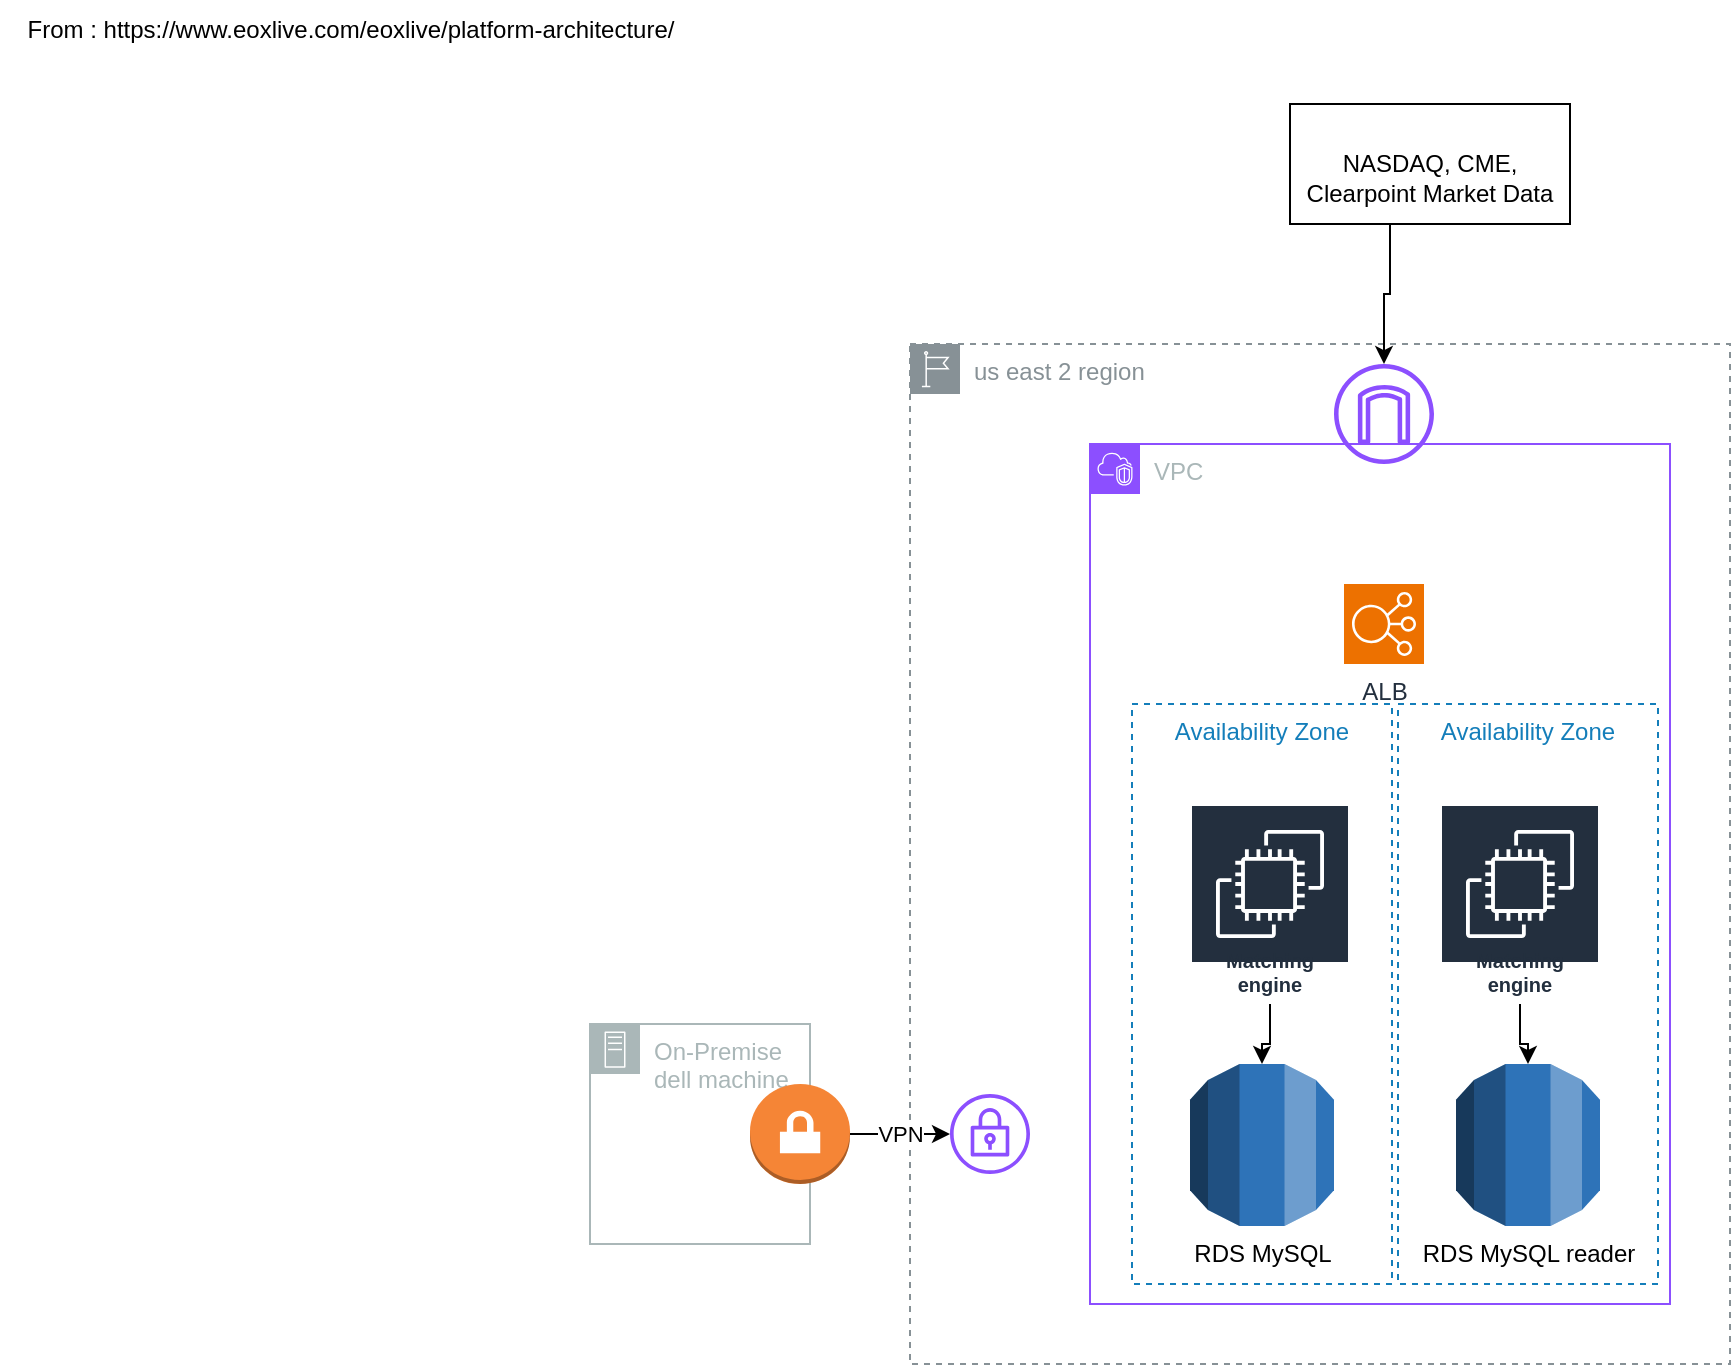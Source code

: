 <mxfile version="23.1.2" type="github">
  <diagram name="Page-1" id="vbcIbxCuB1PoPxorpxca">
    <mxGraphModel dx="2284" dy="1846" grid="1" gridSize="10" guides="1" tooltips="1" connect="1" arrows="1" fold="1" page="1" pageScale="1" pageWidth="850" pageHeight="1100" math="0" shadow="0">
      <root>
        <mxCell id="0" />
        <mxCell id="1" parent="0" />
        <mxCell id="Zn9wi0Xc4JewI4kYj6-b-12" value="Availability Zone" style="fillColor=none;strokeColor=#147EBA;dashed=1;verticalAlign=top;fontStyle=0;fontColor=#147EBA;whiteSpace=wrap;html=1;" vertex="1" parent="1">
          <mxGeometry x="324" y="20" width="130" height="290" as="geometry" />
        </mxCell>
        <mxCell id="Zn9wi0Xc4JewI4kYj6-b-13" value="Availability Zone" style="fillColor=none;strokeColor=#147EBA;dashed=1;verticalAlign=top;fontStyle=0;fontColor=#147EBA;whiteSpace=wrap;html=1;" vertex="1" parent="1">
          <mxGeometry x="191" y="20" width="130" height="290" as="geometry" />
        </mxCell>
        <mxCell id="Zn9wi0Xc4JewI4kYj6-b-7" value="us east 2 region&lt;span style=&quot;white-space: pre;&quot;&gt;&#x9;&lt;/span&gt;" style="sketch=0;outlineConnect=0;gradientColor=none;html=1;whiteSpace=wrap;fontSize=12;fontStyle=0;shape=mxgraph.aws4.group;grIcon=mxgraph.aws4.group_region;strokeColor=#879196;fillColor=none;verticalAlign=top;align=left;spacingLeft=30;fontColor=#879196;dashed=1;" vertex="1" parent="1">
          <mxGeometry x="80" y="-160" width="410" height="510" as="geometry" />
        </mxCell>
        <mxCell id="Zn9wi0Xc4JewI4kYj6-b-1" value="RDS MySQL" style="outlineConnect=0;dashed=0;verticalLabelPosition=bottom;verticalAlign=top;align=center;html=1;shape=mxgraph.aws3.rds;fillColor=#2E73B8;gradientColor=none;" vertex="1" parent="1">
          <mxGeometry x="220" y="200" width="72" height="81" as="geometry" />
        </mxCell>
        <mxCell id="Zn9wi0Xc4JewI4kYj6-b-3" value="RDS MySQL reader" style="outlineConnect=0;dashed=0;verticalLabelPosition=bottom;verticalAlign=top;align=center;html=1;shape=mxgraph.aws3.rds;fillColor=#2E73B8;gradientColor=none;" vertex="1" parent="1">
          <mxGeometry x="353" y="200" width="72" height="81" as="geometry" />
        </mxCell>
        <mxCell id="Zn9wi0Xc4JewI4kYj6-b-4" value="On-Premise dell machine" style="sketch=0;outlineConnect=0;gradientColor=none;html=1;whiteSpace=wrap;fontSize=12;fontStyle=0;shape=mxgraph.aws4.group;grIcon=mxgraph.aws4.group_on_premise;strokeColor=#AAB7B8;fillColor=none;verticalAlign=top;align=left;spacingLeft=30;fontColor=#AAB7B8;dashed=0;" vertex="1" parent="1">
          <mxGeometry x="-80" y="180" width="110" height="110" as="geometry" />
        </mxCell>
        <mxCell id="Zn9wi0Xc4JewI4kYj6-b-6" value="VPC" style="points=[[0,0],[0.25,0],[0.5,0],[0.75,0],[1,0],[1,0.25],[1,0.5],[1,0.75],[1,1],[0.75,1],[0.5,1],[0.25,1],[0,1],[0,0.75],[0,0.5],[0,0.25]];outlineConnect=0;gradientColor=none;html=1;whiteSpace=wrap;fontSize=12;fontStyle=0;container=1;pointerEvents=0;collapsible=0;recursiveResize=0;shape=mxgraph.aws4.group;grIcon=mxgraph.aws4.group_vpc2;strokeColor=#8C4FFF;fillColor=none;verticalAlign=top;align=left;spacingLeft=30;fontColor=#AAB7B8;dashed=0;" vertex="1" parent="1">
          <mxGeometry x="170" y="-110" width="290" height="430" as="geometry" />
        </mxCell>
        <mxCell id="Zn9wi0Xc4JewI4kYj6-b-2" value="Matching engine" style="sketch=0;outlineConnect=0;fontColor=#232F3E;gradientColor=none;strokeColor=#ffffff;fillColor=#232F3E;dashed=0;verticalLabelPosition=middle;verticalAlign=bottom;align=center;html=1;whiteSpace=wrap;fontSize=10;fontStyle=1;spacing=3;shape=mxgraph.aws4.productIcon;prIcon=mxgraph.aws4.ec2;" vertex="1" parent="Zn9wi0Xc4JewI4kYj6-b-6">
          <mxGeometry x="50" y="180" width="80" height="100" as="geometry" />
        </mxCell>
        <mxCell id="Zn9wi0Xc4JewI4kYj6-b-11" value="Matching engine" style="sketch=0;outlineConnect=0;fontColor=#232F3E;gradientColor=none;strokeColor=#ffffff;fillColor=#232F3E;dashed=0;verticalLabelPosition=middle;verticalAlign=bottom;align=center;html=1;whiteSpace=wrap;fontSize=10;fontStyle=1;spacing=3;shape=mxgraph.aws4.productIcon;prIcon=mxgraph.aws4.ec2;" vertex="1" parent="Zn9wi0Xc4JewI4kYj6-b-6">
          <mxGeometry x="175" y="180" width="80" height="100" as="geometry" />
        </mxCell>
        <mxCell id="Zn9wi0Xc4JewI4kYj6-b-10" value="VPN " style="edgeStyle=orthogonalEdgeStyle;rounded=0;orthogonalLoop=1;jettySize=auto;html=1;" edge="1" parent="1" source="Zn9wi0Xc4JewI4kYj6-b-8" target="Zn9wi0Xc4JewI4kYj6-b-9">
          <mxGeometry relative="1" as="geometry" />
        </mxCell>
        <mxCell id="Zn9wi0Xc4JewI4kYj6-b-8" value="" style="outlineConnect=0;dashed=0;verticalLabelPosition=bottom;verticalAlign=top;align=center;html=1;shape=mxgraph.aws3.vpn_gateway;fillColor=#F58536;gradientColor=none;" vertex="1" parent="1">
          <mxGeometry y="210" width="50" height="50" as="geometry" />
        </mxCell>
        <mxCell id="Zn9wi0Xc4JewI4kYj6-b-9" value="" style="sketch=0;outlineConnect=0;fontColor=#232F3E;gradientColor=none;fillColor=#8C4FFF;strokeColor=none;dashed=0;verticalLabelPosition=bottom;verticalAlign=top;align=center;html=1;fontSize=12;fontStyle=0;aspect=fixed;pointerEvents=1;shape=mxgraph.aws4.vpn_gateway;" vertex="1" parent="1">
          <mxGeometry x="100" y="215" width="40" height="40" as="geometry" />
        </mxCell>
        <mxCell id="Zn9wi0Xc4JewI4kYj6-b-15" value="ALB" style="sketch=0;points=[[0,0,0],[0.25,0,0],[0.5,0,0],[0.75,0,0],[1,0,0],[0,1,0],[0.25,1,0],[0.5,1,0],[0.75,1,0],[1,1,0],[0,0.25,0],[0,0.5,0],[0,0.75,0],[1,0.25,0],[1,0.5,0],[1,0.75,0]];outlineConnect=0;fontColor=#232F3E;fillColor=#ED7100;strokeColor=#ffffff;dashed=0;verticalLabelPosition=bottom;verticalAlign=top;align=center;html=1;fontSize=12;fontStyle=0;aspect=fixed;shape=mxgraph.aws4.resourceIcon;resIcon=mxgraph.aws4.elastic_load_balancing;" vertex="1" parent="1">
          <mxGeometry x="297" y="-40" width="40" height="40" as="geometry" />
        </mxCell>
        <mxCell id="Zn9wi0Xc4JewI4kYj6-b-16" value="" style="sketch=0;outlineConnect=0;fontColor=#232F3E;gradientColor=none;fillColor=#8C4FFF;strokeColor=none;dashed=0;verticalLabelPosition=bottom;verticalAlign=top;align=center;html=1;fontSize=12;fontStyle=0;aspect=fixed;pointerEvents=1;shape=mxgraph.aws4.internet_gateway;" vertex="1" parent="1">
          <mxGeometry x="292" y="-150" width="50" height="50" as="geometry" />
        </mxCell>
        <mxCell id="Zn9wi0Xc4JewI4kYj6-b-18" value="" style="edgeStyle=orthogonalEdgeStyle;rounded=0;orthogonalLoop=1;jettySize=auto;html=1;" edge="1" parent="1" source="Zn9wi0Xc4JewI4kYj6-b-17" target="Zn9wi0Xc4JewI4kYj6-b-16">
          <mxGeometry relative="1" as="geometry">
            <Array as="points">
              <mxPoint x="320" y="-185" />
              <mxPoint x="317" y="-185" />
            </Array>
          </mxGeometry>
        </mxCell>
        <mxCell id="Zn9wi0Xc4JewI4kYj6-b-17" value="&lt;div&gt;&lt;br&gt;&lt;/div&gt;&lt;div&gt;NASDAQ, CME, Clearpoint Market Data&lt;br&gt;&lt;/div&gt;" style="rounded=0;whiteSpace=wrap;html=1;" vertex="1" parent="1">
          <mxGeometry x="270" y="-280" width="140" height="60" as="geometry" />
        </mxCell>
        <mxCell id="Zn9wi0Xc4JewI4kYj6-b-19" value="" style="edgeStyle=orthogonalEdgeStyle;rounded=0;orthogonalLoop=1;jettySize=auto;html=1;" edge="1" parent="1" source="Zn9wi0Xc4JewI4kYj6-b-2" target="Zn9wi0Xc4JewI4kYj6-b-1">
          <mxGeometry relative="1" as="geometry" />
        </mxCell>
        <mxCell id="Zn9wi0Xc4JewI4kYj6-b-20" value="" style="edgeStyle=orthogonalEdgeStyle;rounded=0;orthogonalLoop=1;jettySize=auto;html=1;" edge="1" parent="1" source="Zn9wi0Xc4JewI4kYj6-b-11" target="Zn9wi0Xc4JewI4kYj6-b-3">
          <mxGeometry relative="1" as="geometry" />
        </mxCell>
        <mxCell id="Zn9wi0Xc4JewI4kYj6-b-25" value="From : https://www.eoxlive.com/eoxlive/platform-architecture/ " style="text;html=1;align=center;verticalAlign=middle;resizable=0;points=[];autosize=1;strokeColor=none;fillColor=none;" vertex="1" parent="1">
          <mxGeometry x="-375" y="-332" width="350" height="30" as="geometry" />
        </mxCell>
      </root>
    </mxGraphModel>
  </diagram>
</mxfile>
